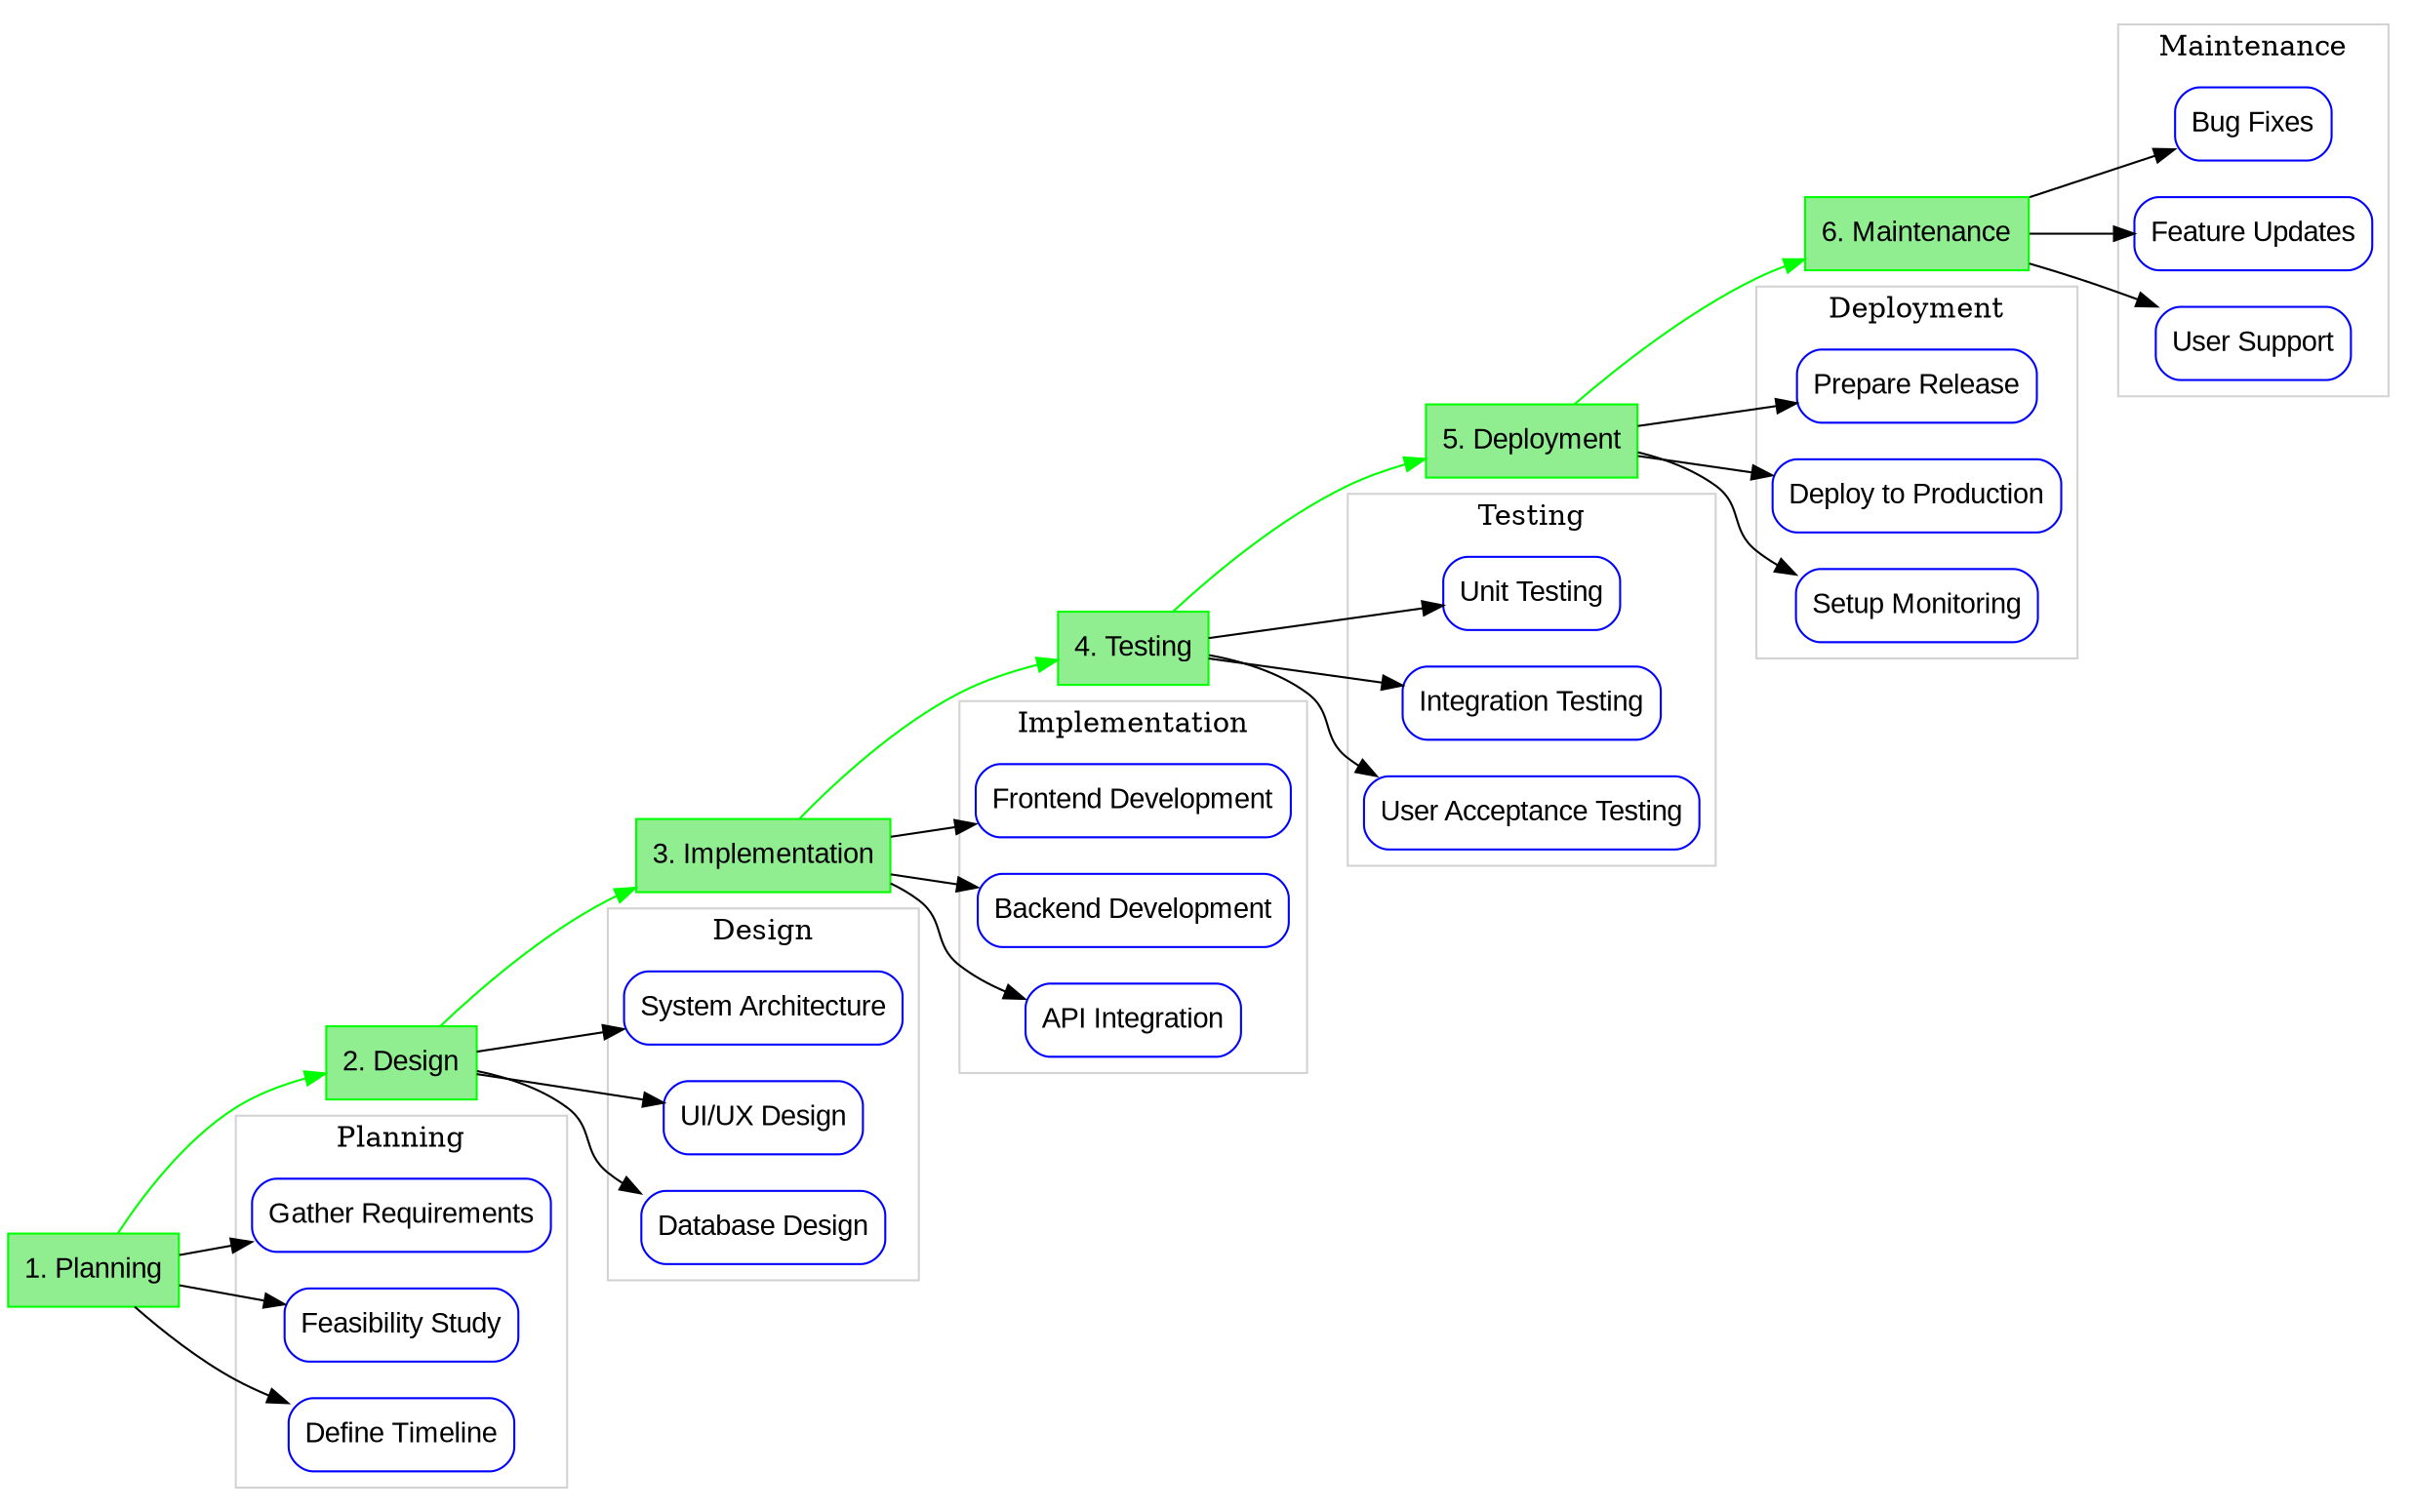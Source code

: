 digraph SoftwareDevelopmentFramework {
    rankdir=LR;
    node [shape=box, style=rounded, color=blue, fontname=Arial];

    Planning [label="1. Planning", style=filled, fillcolor=lightgreen, color=green];
    Design [label="2. Design", style=filled, fillcolor=lightgreen, color=green];
    Implementation [label="3. Implementation", style=filled, fillcolor=lightgreen, color=green];
    Testing [label="4. Testing", style=filled, fillcolor=lightgreen, color=green];
    Deployment [label="5. Deployment", style=filled, fillcolor=lightgreen, color=green];
    Maintenance [label="6. Maintenance", style=filled, fillcolor=lightgreen, color=green];

    subgraph cluster_planning {
        label="Planning";
        color=lightgrey;
        Requirements [label="Gather Requirements"];
        Feasibility [label="Feasibility Study"];
        Timeline [label="Define Timeline"];
    }

    subgraph cluster_design {
        label="Design";
        color=lightgrey;
        Architecture [label="System Architecture"];
        UIUX [label="UI/UX Design"];
        DatabaseDesign [label="Database Design"];
    }

    subgraph cluster_implementation {
        label="Implementation";
        color=lightgrey;
        Frontend [label="Frontend Development"];
        Backend [label="Backend Development"];
        Integration [label="API Integration"];
    }

    subgraph cluster_testing {
        label="Testing";
        color=lightgrey;
        UnitTests [label="Unit Testing"];
        IntegrationTests [label="Integration Testing"];
        UserTesting [label="User Acceptance Testing"];
    }

    subgraph cluster_deployment {
        label="Deployment";
        color=lightgrey;
        DeploymentPrep [label="Prepare Release"];
        ProductionDeploy [label="Deploy to Production"];
        MonitoringSetup [label="Setup Monitoring"];
    }

    subgraph cluster_maintenance {
        label="Maintenance";
        color=lightgrey;
        BugFixes [label="Bug Fixes"];
        Updates [label="Feature Updates"];
        Support [label="User Support"];
    }

    // Main flow
    Planning -> Design [color=green];
    Design -> Implementation [color=green];
    Implementation -> Testing [color=green];
    Testing -> Deployment [color=green];
    Deployment -> Maintenance [color=green];

    // Details connections
    Planning -> Requirements;
    Planning -> Feasibility;
    Planning -> Timeline;

    Design -> Architecture;
    Design -> UIUX;
    Design -> DatabaseDesign;

    Implementation -> Frontend;
    Implementation -> Backend;
    Implementation -> Integration;

    Testing -> UnitTests;
    Testing -> IntegrationTests;
    Testing -> UserTesting;

    Deployment -> DeploymentPrep;
    Deployment -> ProductionDeploy;
    Deployment -> MonitoringSetup;

    Maintenance -> BugFixes;
    Maintenance -> Updates;
    Maintenance -> Support;
}
